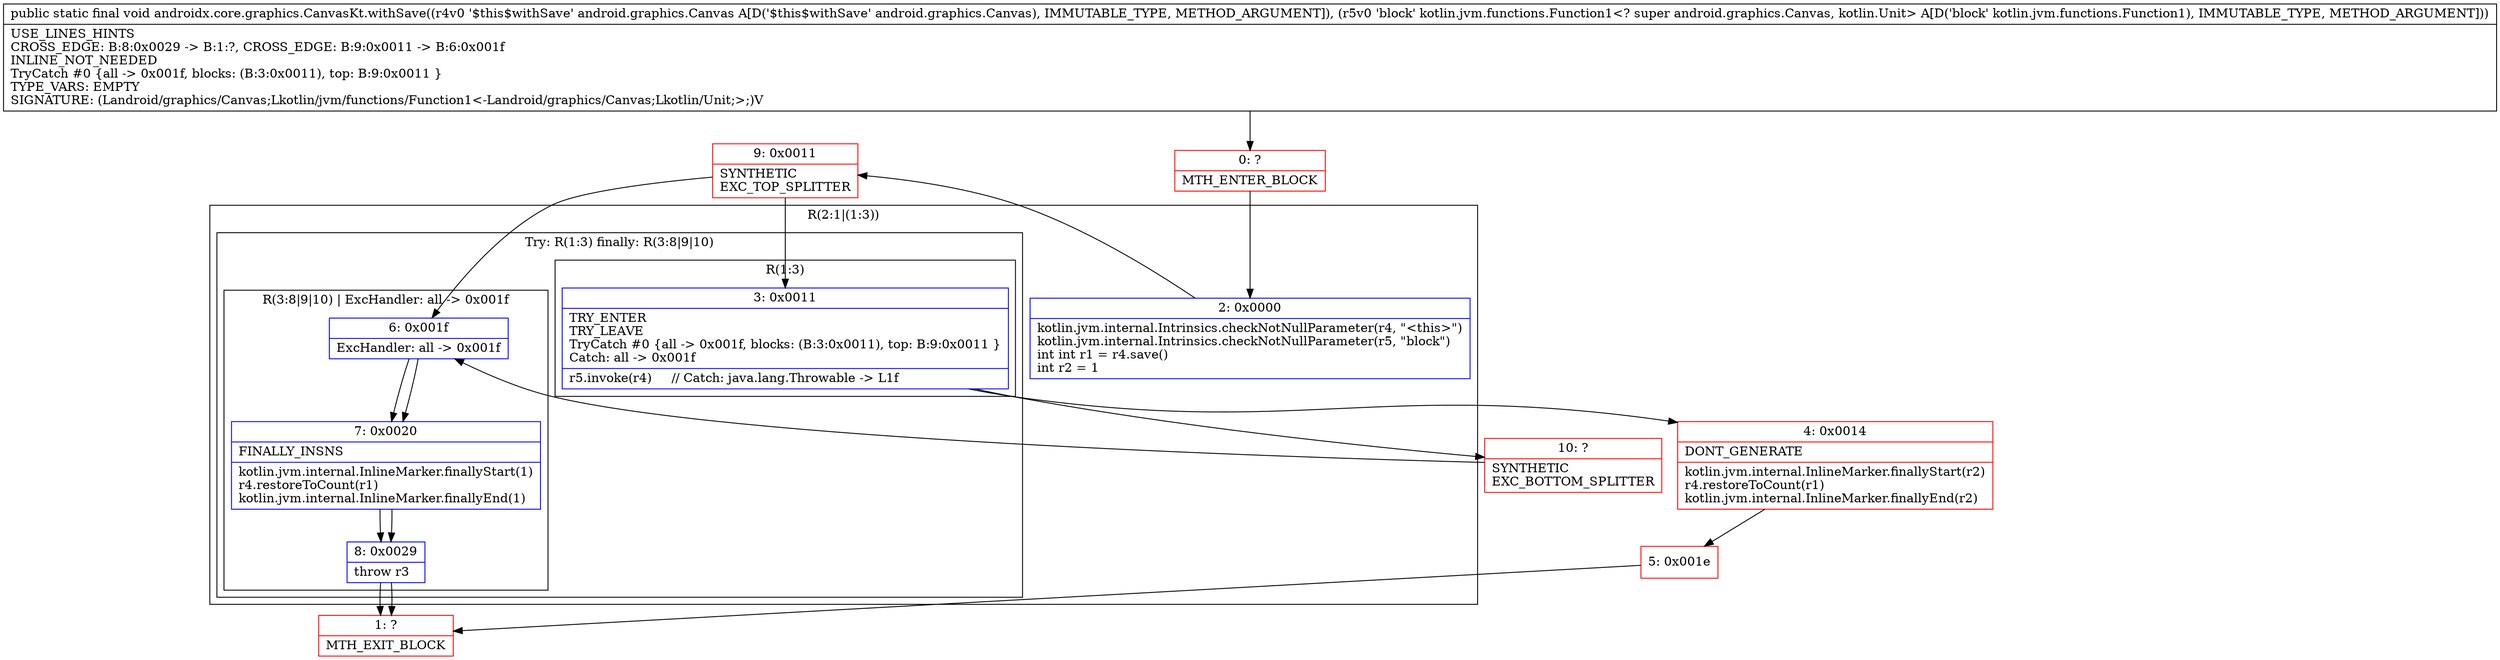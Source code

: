digraph "CFG forandroidx.core.graphics.CanvasKt.withSave(Landroid\/graphics\/Canvas;Lkotlin\/jvm\/functions\/Function1;)V" {
subgraph cluster_Region_1723499935 {
label = "R(2:1|(1:3))";
node [shape=record,color=blue];
Node_2 [shape=record,label="{2\:\ 0x0000|kotlin.jvm.internal.Intrinsics.checkNotNullParameter(r4, \"\<this\>\")\lkotlin.jvm.internal.Intrinsics.checkNotNullParameter(r5, \"block\")\lint int r1 = r4.save()\lint r2 = 1\l}"];
subgraph cluster_TryCatchRegion_226198347 {
label = "Try: R(1:3) finally: R(3:8|9|10)";
node [shape=record,color=blue];
subgraph cluster_Region_1702929422 {
label = "R(1:3)";
node [shape=record,color=blue];
Node_3 [shape=record,label="{3\:\ 0x0011|TRY_ENTER\lTRY_LEAVE\lTryCatch #0 \{all \-\> 0x001f, blocks: (B:3:0x0011), top: B:9:0x0011 \}\lCatch: all \-\> 0x001f\l|r5.invoke(r4)     \/\/ Catch: java.lang.Throwable \-\> L1f\l}"];
}
subgraph cluster_Region_785716696 {
label = "R(3:8|9|10) | ExcHandler: all \-\> 0x001f\l";
node [shape=record,color=blue];
Node_6 [shape=record,label="{6\:\ 0x001f|ExcHandler: all \-\> 0x001f\l}"];
Node_7 [shape=record,label="{7\:\ 0x0020|FINALLY_INSNS\l|kotlin.jvm.internal.InlineMarker.finallyStart(1)\lr4.restoreToCount(r1)\lkotlin.jvm.internal.InlineMarker.finallyEnd(1)\l}"];
Node_8 [shape=record,label="{8\:\ 0x0029|throw r3\l}"];
}
}
}
subgraph cluster_Region_785716696 {
label = "R(3:8|9|10) | ExcHandler: all \-\> 0x001f\l";
node [shape=record,color=blue];
Node_6 [shape=record,label="{6\:\ 0x001f|ExcHandler: all \-\> 0x001f\l}"];
Node_7 [shape=record,label="{7\:\ 0x0020|FINALLY_INSNS\l|kotlin.jvm.internal.InlineMarker.finallyStart(1)\lr4.restoreToCount(r1)\lkotlin.jvm.internal.InlineMarker.finallyEnd(1)\l}"];
Node_8 [shape=record,label="{8\:\ 0x0029|throw r3\l}"];
}
Node_0 [shape=record,color=red,label="{0\:\ ?|MTH_ENTER_BLOCK\l}"];
Node_9 [shape=record,color=red,label="{9\:\ 0x0011|SYNTHETIC\lEXC_TOP_SPLITTER\l}"];
Node_4 [shape=record,color=red,label="{4\:\ 0x0014|DONT_GENERATE\l|kotlin.jvm.internal.InlineMarker.finallyStart(r2)\lr4.restoreToCount(r1)\lkotlin.jvm.internal.InlineMarker.finallyEnd(r2)\l}"];
Node_5 [shape=record,color=red,label="{5\:\ 0x001e}"];
Node_1 [shape=record,color=red,label="{1\:\ ?|MTH_EXIT_BLOCK\l}"];
Node_10 [shape=record,color=red,label="{10\:\ ?|SYNTHETIC\lEXC_BOTTOM_SPLITTER\l}"];
MethodNode[shape=record,label="{public static final void androidx.core.graphics.CanvasKt.withSave((r4v0 '$this$withSave' android.graphics.Canvas A[D('$this$withSave' android.graphics.Canvas), IMMUTABLE_TYPE, METHOD_ARGUMENT]), (r5v0 'block' kotlin.jvm.functions.Function1\<? super android.graphics.Canvas, kotlin.Unit\> A[D('block' kotlin.jvm.functions.Function1), IMMUTABLE_TYPE, METHOD_ARGUMENT]))  | USE_LINES_HINTS\lCROSS_EDGE: B:8:0x0029 \-\> B:1:?, CROSS_EDGE: B:9:0x0011 \-\> B:6:0x001f\lINLINE_NOT_NEEDED\lTryCatch #0 \{all \-\> 0x001f, blocks: (B:3:0x0011), top: B:9:0x0011 \}\lTYPE_VARS: EMPTY\lSIGNATURE: (Landroid\/graphics\/Canvas;Lkotlin\/jvm\/functions\/Function1\<\-Landroid\/graphics\/Canvas;Lkotlin\/Unit;\>;)V\l}"];
MethodNode -> Node_0;Node_2 -> Node_9;
Node_3 -> Node_4;
Node_3 -> Node_10;
Node_6 -> Node_7;
Node_7 -> Node_8;
Node_8 -> Node_1;
Node_6 -> Node_7;
Node_7 -> Node_8;
Node_8 -> Node_1;
Node_0 -> Node_2;
Node_9 -> Node_3;
Node_9 -> Node_6;
Node_4 -> Node_5;
Node_5 -> Node_1;
Node_10 -> Node_6;
}

